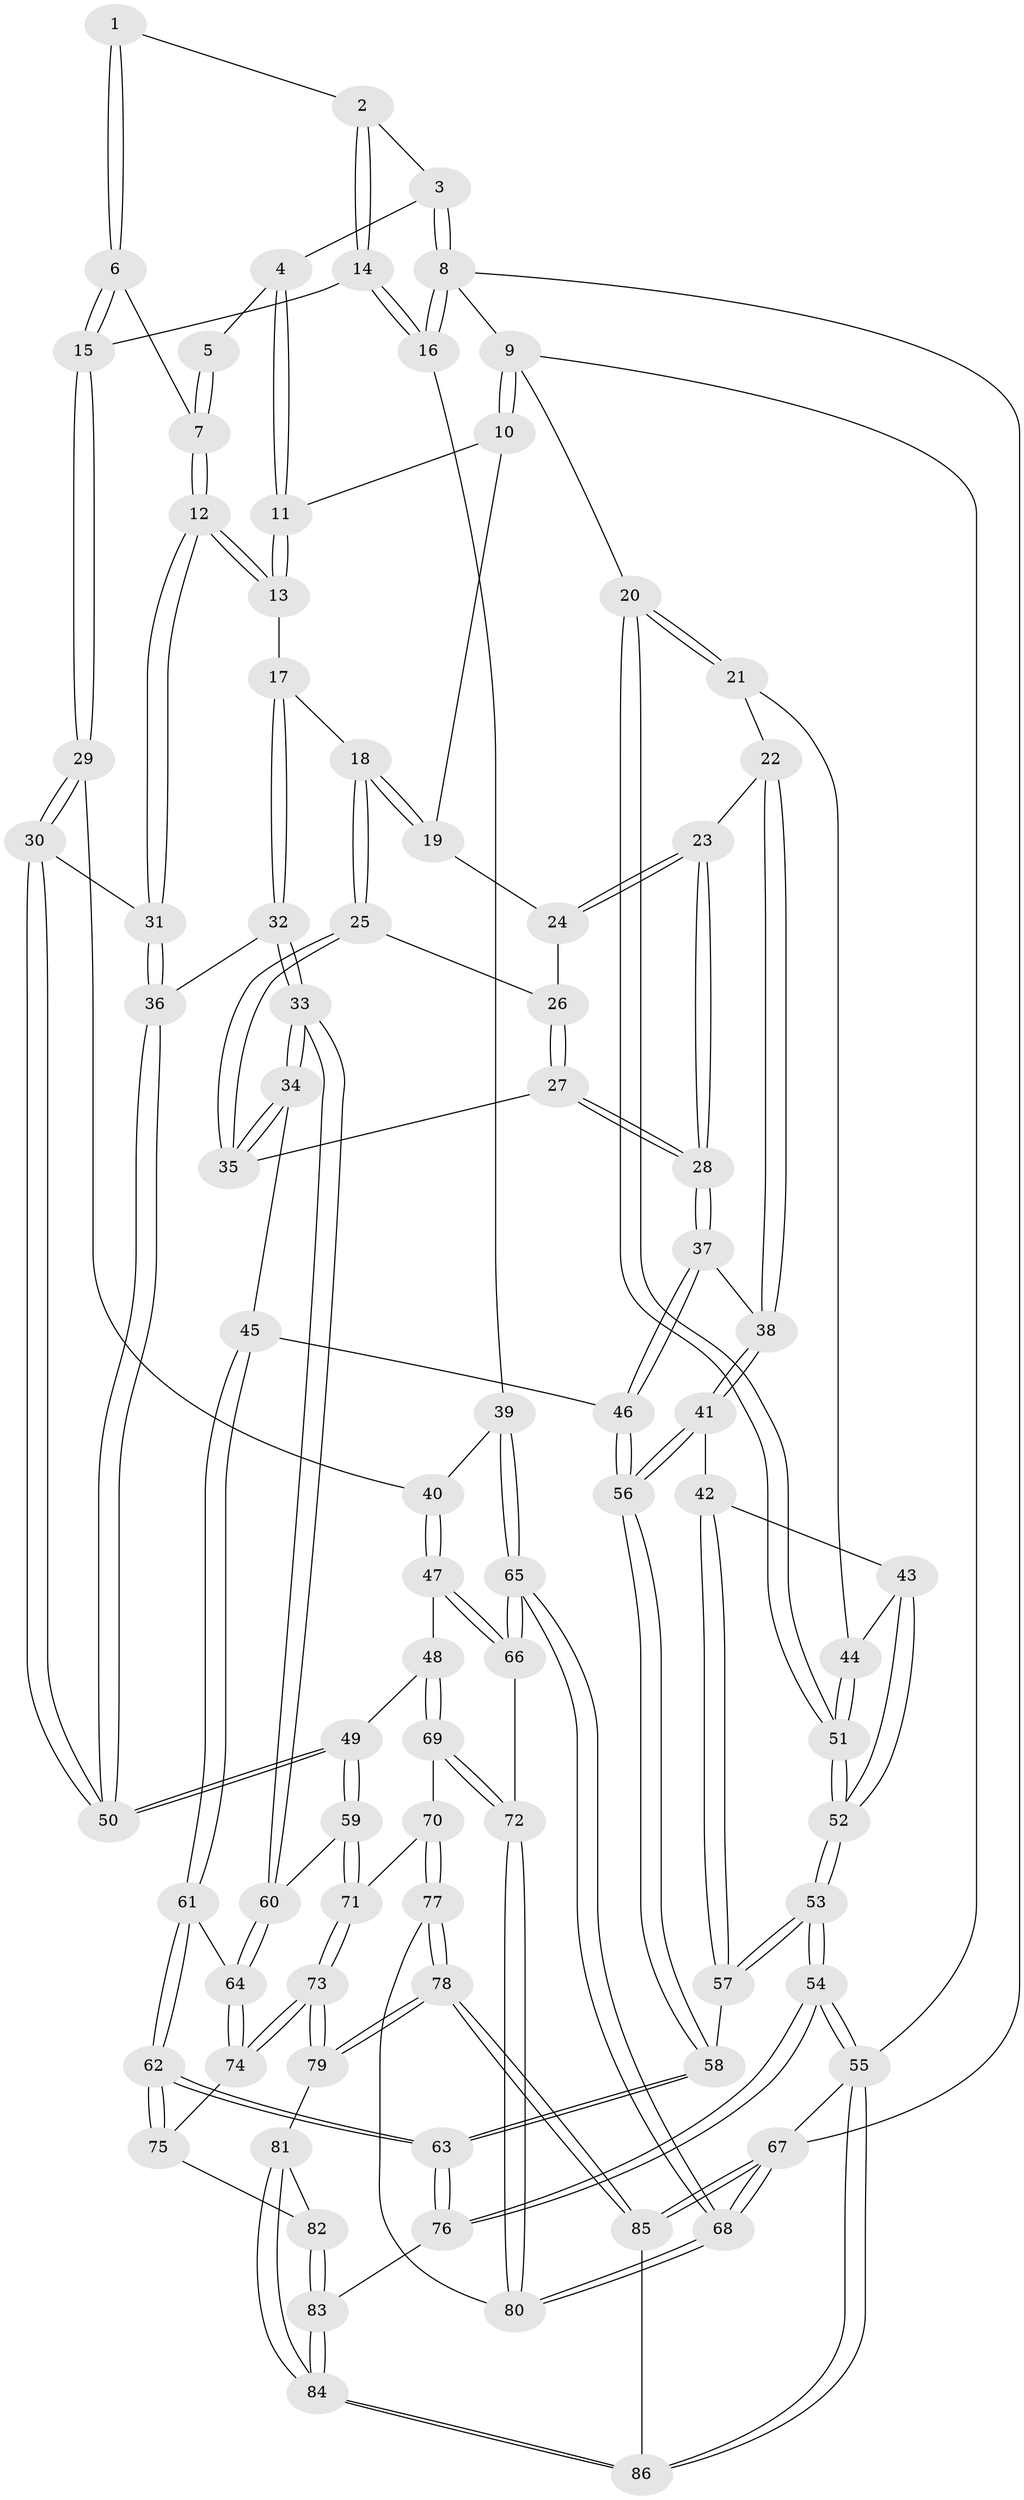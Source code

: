 // Generated by graph-tools (version 1.1) at 2025/27/03/09/25 03:27:13]
// undirected, 86 vertices, 212 edges
graph export_dot {
graph [start="1"]
  node [color=gray90,style=filled];
  1 [pos="+0.9195297766627388+0.09823663449916002"];
  2 [pos="+0.9504277152786458+0.09555943798114065"];
  3 [pos="+0.8363399113425405+0"];
  4 [pos="+0.6275118121058492+0"];
  5 [pos="+0.7191117232888955+0"];
  6 [pos="+0.8137812796383986+0.18013519455145643"];
  7 [pos="+0.7757600730003997+0.1555676193041349"];
  8 [pos="+1+0"];
  9 [pos="+0+0"];
  10 [pos="+0.3219178170575474+0"];
  11 [pos="+0.5386229416636016+0"];
  12 [pos="+0.6676715520058769+0.25690883374341783"];
  13 [pos="+0.5407884931628011+0.1859179926603064"];
  14 [pos="+1+0.1554266697900283"];
  15 [pos="+0.8730186308807292+0.27007233917948104"];
  16 [pos="+1+0.14837779167712936"];
  17 [pos="+0.529371281477509+0.20069888595728153"];
  18 [pos="+0.5063268020556597+0.21348215783123958"];
  19 [pos="+0.2947385825563944+0.14708711338596767"];
  20 [pos="+0+0.01788070959352212"];
  21 [pos="+0.07093932346634153+0.24207871402626038"];
  22 [pos="+0.09052633033083786+0.24591519422834796"];
  23 [pos="+0.16295228516752058+0.25745049027242534"];
  24 [pos="+0.2945913693868317+0.1477813486511439"];
  25 [pos="+0.45124656118277473+0.2530450718527969"];
  26 [pos="+0.3167698102223511+0.19047378659385858"];
  27 [pos="+0.32496758580705726+0.32539068650989716"];
  28 [pos="+0.26306332547961936+0.3625851568788419"];
  29 [pos="+0.8700795002488713+0.2834628795991941"];
  30 [pos="+0.7922808054814171+0.3564100110202423"];
  31 [pos="+0.6811547471026005+0.2898200586582276"];
  32 [pos="+0.555751592453755+0.4368385372061063"];
  33 [pos="+0.5149724983048093+0.47875783464018495"];
  34 [pos="+0.4911029336577518+0.47136805577253427"];
  35 [pos="+0.4034492687781061+0.32569717908769935"];
  36 [pos="+0.5839503015712122+0.42602954368259505"];
  37 [pos="+0.2546621162470588+0.41333612885128185"];
  38 [pos="+0.18121833657866324+0.4419832690639938"];
  39 [pos="+1+0.3683003528951403"];
  40 [pos="+0.9606512417832449+0.36443755718337717"];
  41 [pos="+0.17065025694830666+0.4468824823553261"];
  42 [pos="+0.13512271973961082+0.45244169253395045"];
  43 [pos="+0.11206034172501582+0.43451121400127873"];
  44 [pos="+0.09314244190267071+0.4048258753765069"];
  45 [pos="+0.3378038295859864+0.5082908759855492"];
  46 [pos="+0.31789872879696984+0.5018857995968078"];
  47 [pos="+0.8876626053566291+0.5300210122021652"];
  48 [pos="+0.8823899655406691+0.5306113402350705"];
  49 [pos="+0.7897534604237465+0.46535347082616196"];
  50 [pos="+0.7854051578583957+0.45574842240949354"];
  51 [pos="+0+0.4450831131159431"];
  52 [pos="+0+0.5523483288986473"];
  53 [pos="+0+0.6438303945357876"];
  54 [pos="+0+1"];
  55 [pos="+0+1"];
  56 [pos="+0.2097078316268109+0.6050457567700624"];
  57 [pos="+0.06102925318758746+0.6295230495176352"];
  58 [pos="+0.1695653682032325+0.6682729182993284"];
  59 [pos="+0.6299794944250336+0.6292110340198901"];
  60 [pos="+0.5588358840439469+0.6042250942117597"];
  61 [pos="+0.3531477125222784+0.5903706730677336"];
  62 [pos="+0.274743146381268+0.7841430016157093"];
  63 [pos="+0.2623090491911756+0.7903935466541496"];
  64 [pos="+0.4912900608561285+0.6726350092454121"];
  65 [pos="+1+0.5938543637553811"];
  66 [pos="+1+0.5913439726802278"];
  67 [pos="+1+1"];
  68 [pos="+1+1"];
  69 [pos="+0.8075783026620751+0.7105165218411801"];
  70 [pos="+0.7763583275843048+0.7117778880262604"];
  71 [pos="+0.6965214349084938+0.7040214434161546"];
  72 [pos="+0.852960099128628+0.7517717954900541"];
  73 [pos="+0.6456022662232775+0.8128705318592988"];
  74 [pos="+0.4577620287886261+0.7320269507846563"];
  75 [pos="+0.44509910965336263+0.7457167350495331"];
  76 [pos="+0.2539045271953359+0.8228906585804798"];
  77 [pos="+0.7371374760614159+0.9070474673608582"];
  78 [pos="+0.6878439525231432+0.9362241333245184"];
  79 [pos="+0.6386345066873655+0.8663328082988043"];
  80 [pos="+0.9008375331076222+0.8524379949063495"];
  81 [pos="+0.5434893351194091+0.8763237137474483"];
  82 [pos="+0.48452647376109376+0.8215225977305388"];
  83 [pos="+0.3504007509968864+1"];
  84 [pos="+0.38293576771761684+1"];
  85 [pos="+0.686265972495538+1"];
  86 [pos="+0.38349063941968337+1"];
  1 -- 2;
  1 -- 6;
  1 -- 6;
  2 -- 3;
  2 -- 14;
  2 -- 14;
  3 -- 4;
  3 -- 8;
  3 -- 8;
  4 -- 5;
  4 -- 11;
  4 -- 11;
  5 -- 7;
  5 -- 7;
  6 -- 7;
  6 -- 15;
  6 -- 15;
  7 -- 12;
  7 -- 12;
  8 -- 9;
  8 -- 16;
  8 -- 16;
  8 -- 67;
  9 -- 10;
  9 -- 10;
  9 -- 20;
  9 -- 55;
  10 -- 11;
  10 -- 19;
  11 -- 13;
  11 -- 13;
  12 -- 13;
  12 -- 13;
  12 -- 31;
  12 -- 31;
  13 -- 17;
  14 -- 15;
  14 -- 16;
  14 -- 16;
  15 -- 29;
  15 -- 29;
  16 -- 39;
  17 -- 18;
  17 -- 32;
  17 -- 32;
  18 -- 19;
  18 -- 19;
  18 -- 25;
  18 -- 25;
  19 -- 24;
  20 -- 21;
  20 -- 21;
  20 -- 51;
  20 -- 51;
  21 -- 22;
  21 -- 44;
  22 -- 23;
  22 -- 38;
  22 -- 38;
  23 -- 24;
  23 -- 24;
  23 -- 28;
  23 -- 28;
  24 -- 26;
  25 -- 26;
  25 -- 35;
  25 -- 35;
  26 -- 27;
  26 -- 27;
  27 -- 28;
  27 -- 28;
  27 -- 35;
  28 -- 37;
  28 -- 37;
  29 -- 30;
  29 -- 30;
  29 -- 40;
  30 -- 31;
  30 -- 50;
  30 -- 50;
  31 -- 36;
  31 -- 36;
  32 -- 33;
  32 -- 33;
  32 -- 36;
  33 -- 34;
  33 -- 34;
  33 -- 60;
  33 -- 60;
  34 -- 35;
  34 -- 35;
  34 -- 45;
  36 -- 50;
  36 -- 50;
  37 -- 38;
  37 -- 46;
  37 -- 46;
  38 -- 41;
  38 -- 41;
  39 -- 40;
  39 -- 65;
  39 -- 65;
  40 -- 47;
  40 -- 47;
  41 -- 42;
  41 -- 56;
  41 -- 56;
  42 -- 43;
  42 -- 57;
  42 -- 57;
  43 -- 44;
  43 -- 52;
  43 -- 52;
  44 -- 51;
  44 -- 51;
  45 -- 46;
  45 -- 61;
  45 -- 61;
  46 -- 56;
  46 -- 56;
  47 -- 48;
  47 -- 66;
  47 -- 66;
  48 -- 49;
  48 -- 69;
  48 -- 69;
  49 -- 50;
  49 -- 50;
  49 -- 59;
  49 -- 59;
  51 -- 52;
  51 -- 52;
  52 -- 53;
  52 -- 53;
  53 -- 54;
  53 -- 54;
  53 -- 57;
  53 -- 57;
  54 -- 55;
  54 -- 55;
  54 -- 76;
  54 -- 76;
  55 -- 86;
  55 -- 86;
  55 -- 67;
  56 -- 58;
  56 -- 58;
  57 -- 58;
  58 -- 63;
  58 -- 63;
  59 -- 60;
  59 -- 71;
  59 -- 71;
  60 -- 64;
  60 -- 64;
  61 -- 62;
  61 -- 62;
  61 -- 64;
  62 -- 63;
  62 -- 63;
  62 -- 75;
  62 -- 75;
  63 -- 76;
  63 -- 76;
  64 -- 74;
  64 -- 74;
  65 -- 66;
  65 -- 66;
  65 -- 68;
  65 -- 68;
  66 -- 72;
  67 -- 68;
  67 -- 68;
  67 -- 85;
  67 -- 85;
  68 -- 80;
  68 -- 80;
  69 -- 70;
  69 -- 72;
  69 -- 72;
  70 -- 71;
  70 -- 77;
  70 -- 77;
  71 -- 73;
  71 -- 73;
  72 -- 80;
  72 -- 80;
  73 -- 74;
  73 -- 74;
  73 -- 79;
  73 -- 79;
  74 -- 75;
  75 -- 82;
  76 -- 83;
  77 -- 78;
  77 -- 78;
  77 -- 80;
  78 -- 79;
  78 -- 79;
  78 -- 85;
  78 -- 85;
  79 -- 81;
  81 -- 82;
  81 -- 84;
  81 -- 84;
  82 -- 83;
  82 -- 83;
  83 -- 84;
  83 -- 84;
  84 -- 86;
  84 -- 86;
  85 -- 86;
}
